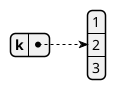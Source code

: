 {
  "sha1": "kck7tzhftgrmqk21lh8pz5ejuo8f1z5",
  "insertion": {
    "when": "2024-06-03T18:59:32.859Z",
    "url": "https://support.oneskyapp.com/hc/en-us/articles/208047697-JSON-sample-files",
    "user": "plantuml@gmail.com"
  }
}
@startjson
{
"k": [1, 2, 3]
}
@endjson
